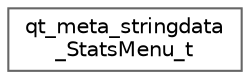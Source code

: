 digraph "Graphical Class Hierarchy"
{
 // LATEX_PDF_SIZE
  bgcolor="transparent";
  edge [fontname=Helvetica,fontsize=10,labelfontname=Helvetica,labelfontsize=10];
  node [fontname=Helvetica,fontsize=10,shape=box,height=0.2,width=0.4];
  rankdir="LR";
  Node0 [id="Node000000",label="qt_meta_stringdata\l_StatsMenu_t",height=0.2,width=0.4,color="grey40", fillcolor="white", style="filled",URL="$structqt__meta__stringdata__StatsMenu__t.html",tooltip=" "];
}
